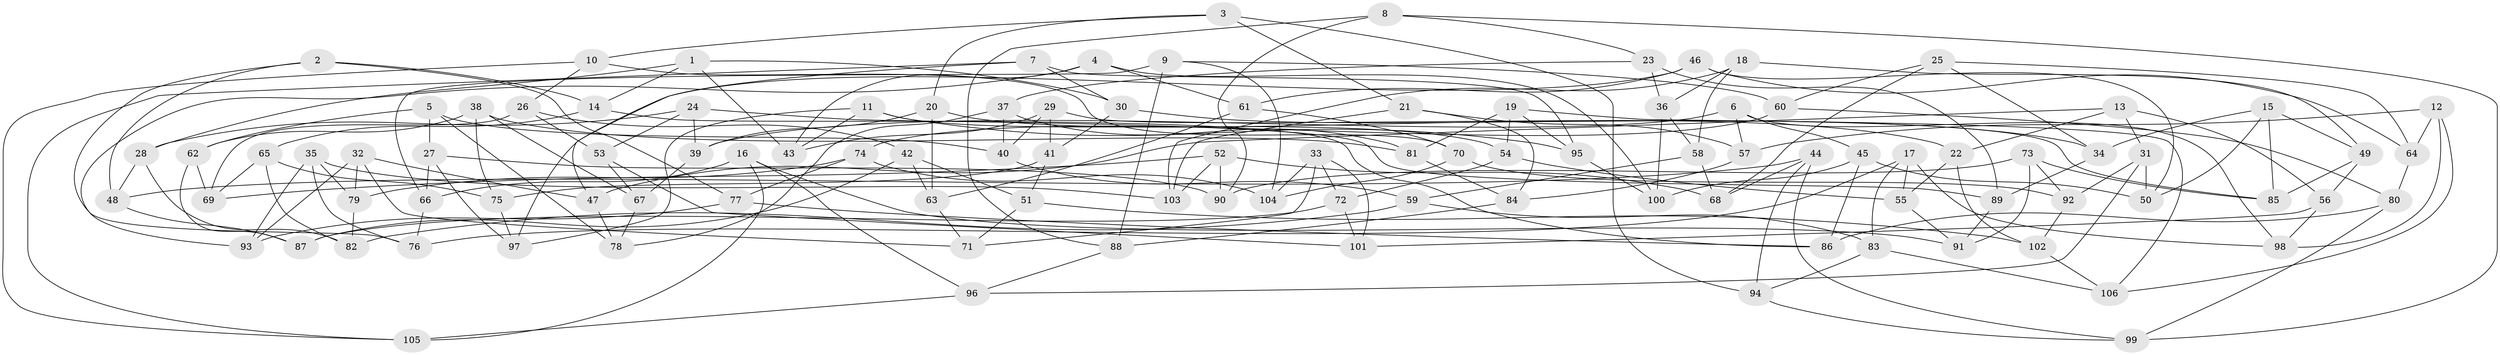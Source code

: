 // coarse degree distribution, {6: 0.33783783783783783, 4: 0.5540540540540541, 3: 0.013513513513513514, 5: 0.0945945945945946}
// Generated by graph-tools (version 1.1) at 2025/52/02/27/25 19:52:29]
// undirected, 106 vertices, 212 edges
graph export_dot {
graph [start="1"]
  node [color=gray90,style=filled];
  1;
  2;
  3;
  4;
  5;
  6;
  7;
  8;
  9;
  10;
  11;
  12;
  13;
  14;
  15;
  16;
  17;
  18;
  19;
  20;
  21;
  22;
  23;
  24;
  25;
  26;
  27;
  28;
  29;
  30;
  31;
  32;
  33;
  34;
  35;
  36;
  37;
  38;
  39;
  40;
  41;
  42;
  43;
  44;
  45;
  46;
  47;
  48;
  49;
  50;
  51;
  52;
  53;
  54;
  55;
  56;
  57;
  58;
  59;
  60;
  61;
  62;
  63;
  64;
  65;
  66;
  67;
  68;
  69;
  70;
  71;
  72;
  73;
  74;
  75;
  76;
  77;
  78;
  79;
  80;
  81;
  82;
  83;
  84;
  85;
  86;
  87;
  88;
  89;
  90;
  91;
  92;
  93;
  94;
  95;
  96;
  97;
  98;
  99;
  100;
  101;
  102;
  103;
  104;
  105;
  106;
  1 -- 30;
  1 -- 43;
  1 -- 28;
  1 -- 14;
  2 -- 76;
  2 -- 14;
  2 -- 77;
  2 -- 48;
  3 -- 94;
  3 -- 20;
  3 -- 10;
  3 -- 21;
  4 -- 100;
  4 -- 93;
  4 -- 61;
  4 -- 43;
  5 -- 62;
  5 -- 78;
  5 -- 40;
  5 -- 27;
  6 -- 39;
  6 -- 98;
  6 -- 57;
  6 -- 45;
  7 -- 30;
  7 -- 95;
  7 -- 105;
  7 -- 47;
  8 -- 23;
  8 -- 88;
  8 -- 99;
  8 -- 90;
  9 -- 66;
  9 -- 104;
  9 -- 60;
  9 -- 88;
  10 -- 70;
  10 -- 26;
  10 -- 105;
  11 -- 54;
  11 -- 95;
  11 -- 43;
  11 -- 97;
  12 -- 64;
  12 -- 57;
  12 -- 106;
  12 -- 98;
  13 -- 22;
  13 -- 47;
  13 -- 31;
  13 -- 56;
  14 -- 65;
  14 -- 86;
  15 -- 85;
  15 -- 50;
  15 -- 49;
  15 -- 34;
  16 -- 91;
  16 -- 96;
  16 -- 105;
  16 -- 66;
  17 -- 55;
  17 -- 76;
  17 -- 98;
  17 -- 83;
  18 -- 49;
  18 -- 58;
  18 -- 103;
  18 -- 36;
  19 -- 106;
  19 -- 95;
  19 -- 81;
  19 -- 54;
  20 -- 63;
  20 -- 39;
  20 -- 22;
  21 -- 84;
  21 -- 57;
  21 -- 103;
  22 -- 102;
  22 -- 55;
  23 -- 36;
  23 -- 37;
  23 -- 89;
  24 -- 28;
  24 -- 39;
  24 -- 53;
  24 -- 89;
  25 -- 60;
  25 -- 64;
  25 -- 34;
  25 -- 68;
  26 -- 53;
  26 -- 69;
  26 -- 42;
  27 -- 66;
  27 -- 90;
  27 -- 97;
  28 -- 82;
  28 -- 48;
  29 -- 41;
  29 -- 43;
  29 -- 40;
  29 -- 85;
  30 -- 41;
  30 -- 34;
  31 -- 92;
  31 -- 50;
  31 -- 96;
  32 -- 47;
  32 -- 79;
  32 -- 93;
  32 -- 71;
  33 -- 72;
  33 -- 101;
  33 -- 71;
  33 -- 104;
  34 -- 89;
  35 -- 103;
  35 -- 93;
  35 -- 76;
  35 -- 79;
  36 -- 58;
  36 -- 100;
  37 -- 81;
  37 -- 40;
  37 -- 78;
  38 -- 75;
  38 -- 67;
  38 -- 62;
  38 -- 81;
  39 -- 67;
  40 -- 59;
  41 -- 75;
  41 -- 51;
  42 -- 51;
  42 -- 87;
  42 -- 63;
  44 -- 48;
  44 -- 99;
  44 -- 68;
  44 -- 94;
  45 -- 50;
  45 -- 100;
  45 -- 86;
  46 -- 50;
  46 -- 64;
  46 -- 97;
  46 -- 61;
  47 -- 78;
  48 -- 87;
  49 -- 56;
  49 -- 85;
  51 -- 102;
  51 -- 71;
  52 -- 90;
  52 -- 103;
  52 -- 68;
  52 -- 69;
  53 -- 101;
  53 -- 67;
  54 -- 72;
  54 -- 55;
  55 -- 91;
  56 -- 98;
  56 -- 101;
  57 -- 84;
  58 -- 59;
  58 -- 68;
  59 -- 83;
  59 -- 82;
  60 -- 74;
  60 -- 80;
  61 -- 63;
  61 -- 70;
  62 -- 69;
  62 -- 87;
  63 -- 71;
  64 -- 80;
  65 -- 82;
  65 -- 69;
  65 -- 75;
  66 -- 76;
  67 -- 78;
  70 -- 92;
  70 -- 104;
  72 -- 87;
  72 -- 101;
  73 -- 90;
  73 -- 92;
  73 -- 85;
  73 -- 91;
  74 -- 77;
  74 -- 104;
  74 -- 79;
  75 -- 97;
  77 -- 93;
  77 -- 86;
  79 -- 82;
  80 -- 99;
  80 -- 86;
  81 -- 84;
  83 -- 94;
  83 -- 106;
  84 -- 88;
  88 -- 96;
  89 -- 91;
  92 -- 102;
  94 -- 99;
  95 -- 100;
  96 -- 105;
  102 -- 106;
}
